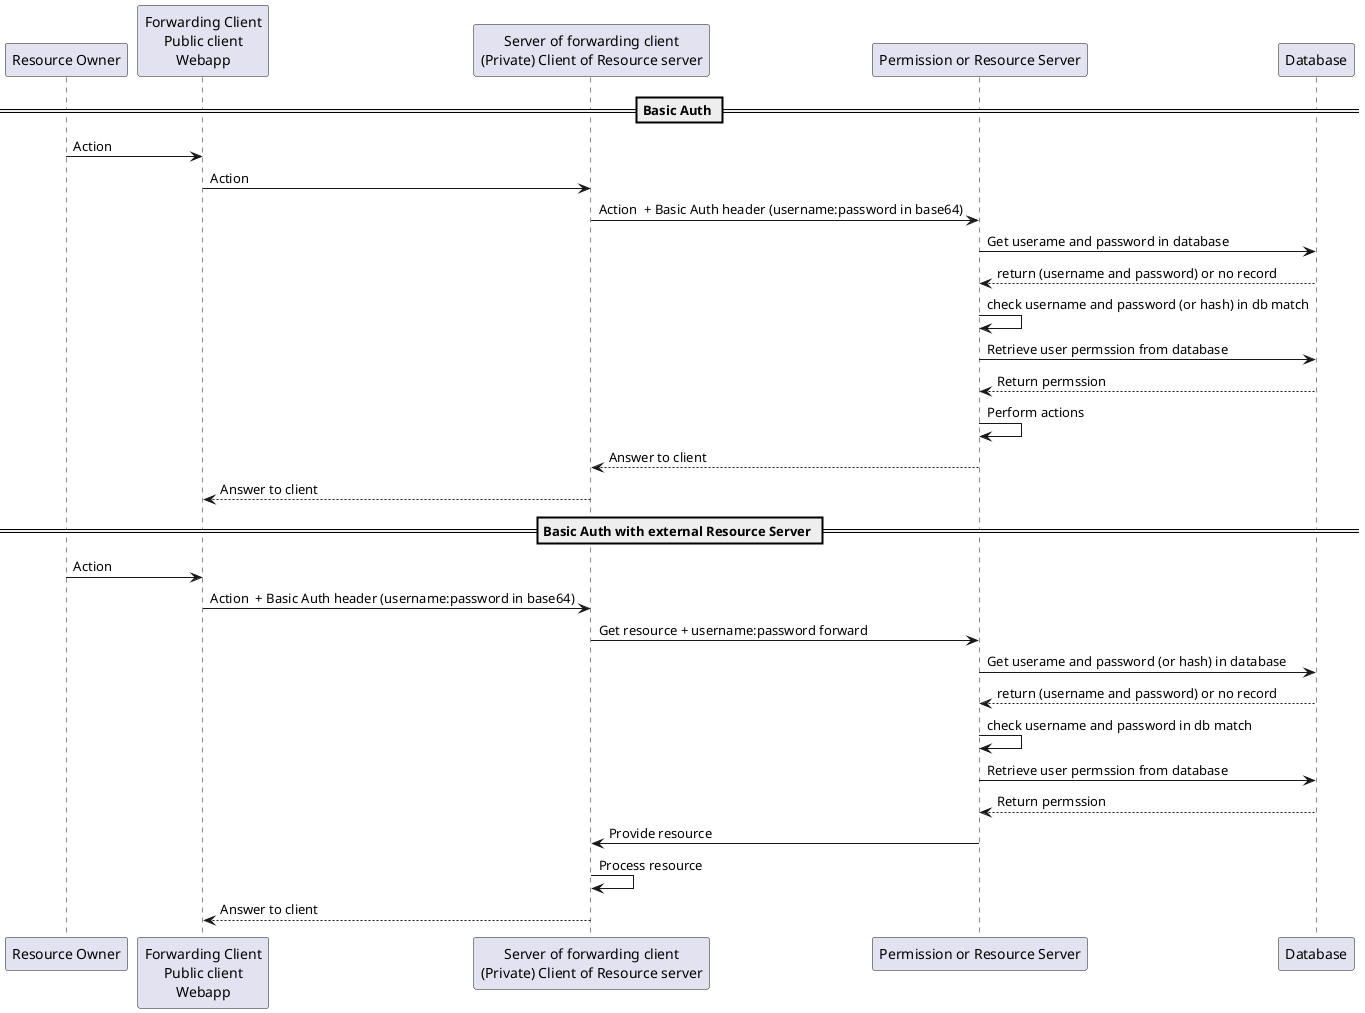 @startuml
participant "Resource Owner" as RO
participant "Forwarding Client\nPublic client\nWebapp" as FWDC
participant "Server of forwarding client\n(Private) Client of Resource server" as C 
participant "Permission or Resource Server" as RS 
participant Database as DB


== Basic Auth ==

RO -> FWDC: Action
FWDC -> C: Action
C -> RS: Action  + Basic Auth header (username:password in base64)
RS -> DB: Get userame and password in database
DB --> RS: return (username and password) or no record
RS -> RS: check username and password (or hash) in db match
RS -> DB : Retrieve user permssion from database
DB --> RS: Return permssion 
RS -> RS : Perform actions
RS --> C: Answer to client  
C --> FWDC: Answer to client  

' Digest is similar to basic auth except we receive a password hash
' This describes the case where client is a webapp talking directly to the resourceRServer

' Below we describe the case where we have a a server dedicated to the resource accessed by resource owner

== Basic Auth with external Resource Server ==

RO -> FWDC: Action
FWDC -> C: Action  + Basic Auth header (username:password in base64)
C -> RS: Get resource + username:password forward
RS  -> DB: Get userame and password (or hash) in database
DB --> RS: return (username and password) or no record
RS -> RS: check username and password in db match
RS -> DB : Retrieve user permssion from database
DB --> RS: Return permssion 
RS -> C : Provide resource
C -> C: Process resource
C --> FWDC: Answer to client  


@enduml

' If resource server is Facebook, intermediate server knows user's Facebook credentials
' We will wee how oauth solves this issue
